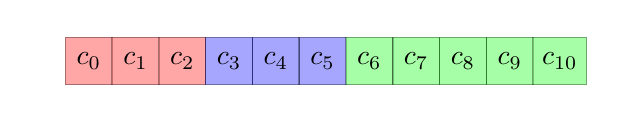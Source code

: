\tikzstyle{a1} = [fill=red, opacity=0.35, text opacity=1]
\tikzstyle{d1} = [fill=blue, opacity=0.35, text opacity=1]
\tikzstyle{d0} = [fill=green, opacity=0.35, text opacity=1]
\begin{tikzpicture}[scale=1.0]

  \matrix [nodes=draw,column sep=-0.2mm, minimum size=6mm]
  {
    \node [a1] (node0) {$c_0$}; & \node [a1] {$c_1$}; & \node [a1] (node2) {$c_2$}; &
    \node [d1] {$c_3$}; & \node [d1] {$c_4$}; & \node [d1] {$c_5$}; &
    \node [d0] {$c_6$}; & \node [d0] {$c_7$}; & \node [d0] {$c_8$}; & \node [d0] {$c_9$}; & \node [d0] {$c_{10}$}; \\
  };

\end{tikzpicture}
